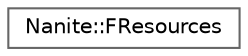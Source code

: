 digraph "Graphical Class Hierarchy"
{
 // INTERACTIVE_SVG=YES
 // LATEX_PDF_SIZE
  bgcolor="transparent";
  edge [fontname=Helvetica,fontsize=10,labelfontname=Helvetica,labelfontsize=10];
  node [fontname=Helvetica,fontsize=10,shape=box,height=0.2,width=0.4];
  rankdir="LR";
  Node0 [id="Node000000",label="Nanite::FResources",height=0.2,width=0.4,color="grey40", fillcolor="white", style="filled",URL="$df/d0e/structNanite_1_1FResources.html",tooltip=" "];
}
